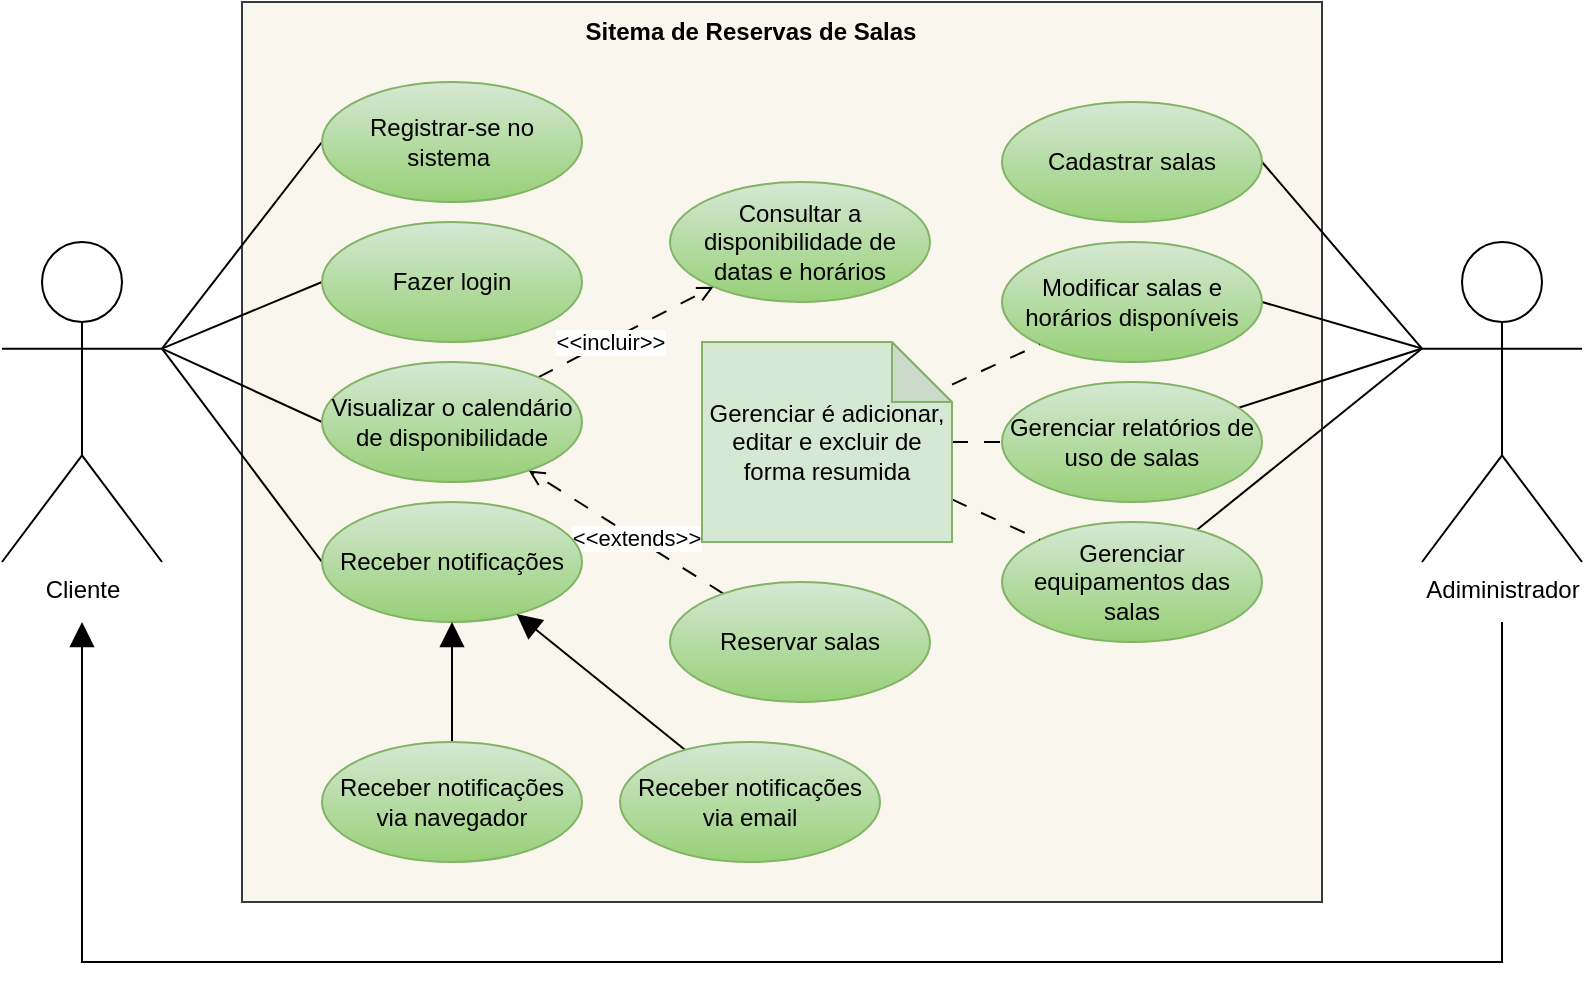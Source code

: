 <mxfile version="25.0.3">
  <diagram name="Página-1" id="jsg99bfADvxzgNsBQDEU">
    <mxGraphModel dx="880" dy="442" grid="1" gridSize="10" guides="1" tooltips="1" connect="1" arrows="1" fold="1" page="1" pageScale="1" pageWidth="827" pageHeight="1169" math="0" shadow="0">
      <root>
        <mxCell id="0" />
        <mxCell id="1" parent="0" />
        <mxCell id="n8CN_Z542qFR7-eQqm3c-1" value="" style="rounded=0;whiteSpace=wrap;html=1;fillColor=#f9f7ed;strokeColor=#36393d;" parent="1" vertex="1">
          <mxGeometry x="160" y="40" width="540" height="450" as="geometry" />
        </mxCell>
        <mxCell id="n8CN_Z542qFR7-eQqm3c-14" style="rounded=0;orthogonalLoop=1;jettySize=auto;html=1;exitX=1;exitY=0.333;exitDx=0;exitDy=0;exitPerimeter=0;entryX=0;entryY=0.5;entryDx=0;entryDy=0;endArrow=none;endFill=0;" parent="1" source="n8CN_Z542qFR7-eQqm3c-2" target="n8CN_Z542qFR7-eQqm3c-4" edge="1">
          <mxGeometry relative="1" as="geometry" />
        </mxCell>
        <mxCell id="n8CN_Z542qFR7-eQqm3c-15" style="rounded=0;orthogonalLoop=1;jettySize=auto;html=1;exitX=1;exitY=0.333;exitDx=0;exitDy=0;exitPerimeter=0;entryX=0;entryY=0.5;entryDx=0;entryDy=0;endArrow=none;endFill=0;" parent="1" source="n8CN_Z542qFR7-eQqm3c-2" target="n8CN_Z542qFR7-eQqm3c-6" edge="1">
          <mxGeometry relative="1" as="geometry" />
        </mxCell>
        <mxCell id="n8CN_Z542qFR7-eQqm3c-17" style="rounded=0;orthogonalLoop=1;jettySize=auto;html=1;exitX=1;exitY=0.333;exitDx=0;exitDy=0;exitPerimeter=0;entryX=0;entryY=0.5;entryDx=0;entryDy=0;endArrow=none;endFill=0;" parent="1" source="n8CN_Z542qFR7-eQqm3c-2" target="n8CN_Z542qFR7-eQqm3c-9" edge="1">
          <mxGeometry relative="1" as="geometry" />
        </mxCell>
        <mxCell id="n8CN_Z542qFR7-eQqm3c-24" style="rounded=0;orthogonalLoop=1;jettySize=auto;html=1;exitX=1;exitY=0.333;exitDx=0;exitDy=0;exitPerimeter=0;entryX=0;entryY=0.5;entryDx=0;entryDy=0;endArrow=none;endFill=0;" parent="1" source="n8CN_Z542qFR7-eQqm3c-2" target="n8CN_Z542qFR7-eQqm3c-23" edge="1">
          <mxGeometry relative="1" as="geometry" />
        </mxCell>
        <mxCell id="n8CN_Z542qFR7-eQqm3c-2" value="Cliente" style="shape=umlActor;verticalLabelPosition=bottom;verticalAlign=top;html=1;" parent="1" vertex="1">
          <mxGeometry x="40" y="160" width="80" height="160" as="geometry" />
        </mxCell>
        <mxCell id="n8CN_Z542qFR7-eQqm3c-18" style="rounded=0;orthogonalLoop=1;jettySize=auto;html=1;exitX=0;exitY=0.333;exitDx=0;exitDy=0;exitPerimeter=0;entryX=1;entryY=0.5;entryDx=0;entryDy=0;endArrow=none;endFill=0;" parent="1" source="n8CN_Z542qFR7-eQqm3c-3" target="n8CN_Z542qFR7-eQqm3c-7" edge="1">
          <mxGeometry relative="1" as="geometry" />
        </mxCell>
        <mxCell id="n8CN_Z542qFR7-eQqm3c-21" style="rounded=0;orthogonalLoop=1;jettySize=auto;html=1;exitX=0;exitY=0.333;exitDx=0;exitDy=0;exitPerimeter=0;entryX=1;entryY=0.5;entryDx=0;entryDy=0;endArrow=none;endFill=0;" parent="1" source="n8CN_Z542qFR7-eQqm3c-3" target="n8CN_Z542qFR7-eQqm3c-19" edge="1">
          <mxGeometry relative="1" as="geometry" />
        </mxCell>
        <mxCell id="n8CN_Z542qFR7-eQqm3c-22" style="rounded=0;orthogonalLoop=1;jettySize=auto;html=1;exitX=0;exitY=0.333;exitDx=0;exitDy=0;exitPerimeter=0;endArrow=none;endFill=0;" parent="1" source="n8CN_Z542qFR7-eQqm3c-3" target="g8V_evqKR_f_bNfAep66-1" edge="1">
          <mxGeometry relative="1" as="geometry">
            <mxPoint x="640" y="250" as="targetPoint" />
          </mxGeometry>
        </mxCell>
        <mxCell id="g8V_evqKR_f_bNfAep66-2" style="edgeStyle=orthogonalEdgeStyle;rounded=0;orthogonalLoop=1;jettySize=auto;html=1;endArrow=block;endFill=1;endSize=10;" edge="1" parent="1">
          <mxGeometry relative="1" as="geometry">
            <mxPoint x="790" y="350" as="sourcePoint" />
            <mxPoint x="80" y="350" as="targetPoint" />
            <Array as="points">
              <mxPoint x="790" y="350" />
              <mxPoint x="790" y="520" />
              <mxPoint x="80" y="520" />
            </Array>
          </mxGeometry>
        </mxCell>
        <mxCell id="g8V_evqKR_f_bNfAep66-4" style="rounded=0;orthogonalLoop=1;jettySize=auto;html=1;exitX=0;exitY=0.333;exitDx=0;exitDy=0;exitPerimeter=0;endArrow=none;endFill=0;" edge="1" parent="1" source="n8CN_Z542qFR7-eQqm3c-3" target="g8V_evqKR_f_bNfAep66-3">
          <mxGeometry relative="1" as="geometry" />
        </mxCell>
        <mxCell id="n8CN_Z542qFR7-eQqm3c-3" value="Adiministrador" style="shape=umlActor;verticalLabelPosition=bottom;verticalAlign=top;html=1;" parent="1" vertex="1">
          <mxGeometry x="750" y="160" width="80" height="160" as="geometry" />
        </mxCell>
        <mxCell id="n8CN_Z542qFR7-eQqm3c-4" value="Registrar-se no sistema&amp;nbsp;" style="ellipse;whiteSpace=wrap;html=1;fillColor=#d5e8d4;gradientColor=#97d077;strokeColor=#82b366;" parent="1" vertex="1">
          <mxGeometry x="200" y="80" width="130" height="60" as="geometry" />
        </mxCell>
        <mxCell id="n8CN_Z542qFR7-eQqm3c-5" value="Sitema de Reservas de Salas" style="text;html=1;align=center;verticalAlign=middle;resizable=0;points=[];autosize=1;strokeColor=none;fillColor=none;fontStyle=1" parent="1" vertex="1">
          <mxGeometry x="324" y="40" width="180" height="30" as="geometry" />
        </mxCell>
        <mxCell id="n8CN_Z542qFR7-eQqm3c-6" value="Fazer login" style="ellipse;whiteSpace=wrap;html=1;fillColor=#d5e8d4;gradientColor=#97d077;strokeColor=#82b366;" parent="1" vertex="1">
          <mxGeometry x="200" y="150" width="130" height="60" as="geometry" />
        </mxCell>
        <mxCell id="n8CN_Z542qFR7-eQqm3c-7" value="Cadastrar salas" style="ellipse;whiteSpace=wrap;html=1;fillColor=#d5e8d4;gradientColor=#97d077;strokeColor=#82b366;" parent="1" vertex="1">
          <mxGeometry x="540" y="90" width="130" height="60" as="geometry" />
        </mxCell>
        <mxCell id="n8CN_Z542qFR7-eQqm3c-32" style="rounded=0;orthogonalLoop=1;jettySize=auto;html=1;endArrow=open;endFill=0;dashed=1;dashPattern=8 8;" parent="1" source="n8CN_Z542qFR7-eQqm3c-8" target="n8CN_Z542qFR7-eQqm3c-9" edge="1">
          <mxGeometry relative="1" as="geometry" />
        </mxCell>
        <mxCell id="n8CN_Z542qFR7-eQqm3c-33" value="&amp;lt;&amp;lt;extends&amp;gt;&amp;gt;" style="edgeLabel;html=1;align=center;verticalAlign=middle;resizable=0;points=[];" parent="n8CN_Z542qFR7-eQqm3c-32" vertex="1" connectable="0">
          <mxGeometry x="-0.088" relative="1" as="geometry">
            <mxPoint as="offset" />
          </mxGeometry>
        </mxCell>
        <mxCell id="n8CN_Z542qFR7-eQqm3c-8" value="Reservar salas" style="ellipse;whiteSpace=wrap;html=1;fillColor=#d5e8d4;gradientColor=#97d077;strokeColor=#82b366;" parent="1" vertex="1">
          <mxGeometry x="374" y="330" width="130" height="60" as="geometry" />
        </mxCell>
        <mxCell id="n8CN_Z542qFR7-eQqm3c-30" style="rounded=0;orthogonalLoop=1;jettySize=auto;html=1;dashed=1;dashPattern=8 8;endArrow=open;endFill=0;" parent="1" source="n8CN_Z542qFR7-eQqm3c-9" target="n8CN_Z542qFR7-eQqm3c-10" edge="1">
          <mxGeometry relative="1" as="geometry" />
        </mxCell>
        <mxCell id="n8CN_Z542qFR7-eQqm3c-31" value="&amp;lt;&amp;lt;incluir&amp;gt;&amp;gt;" style="edgeLabel;html=1;align=center;verticalAlign=middle;resizable=0;points=[];" parent="n8CN_Z542qFR7-eQqm3c-30" vertex="1" connectable="0">
          <mxGeometry x="-0.17" y="-1" relative="1" as="geometry">
            <mxPoint x="-1" as="offset" />
          </mxGeometry>
        </mxCell>
        <mxCell id="n8CN_Z542qFR7-eQqm3c-9" value="Visualizar o calendário de disponibilidade" style="ellipse;whiteSpace=wrap;html=1;fillColor=#d5e8d4;gradientColor=#97d077;strokeColor=#82b366;" parent="1" vertex="1">
          <mxGeometry x="200" y="220" width="130" height="60" as="geometry" />
        </mxCell>
        <mxCell id="n8CN_Z542qFR7-eQqm3c-10" value="Consultar a disponibilidade de datas e horários" style="ellipse;whiteSpace=wrap;html=1;fillColor=#d5e8d4;gradientColor=#97d077;strokeColor=#82b366;" parent="1" vertex="1">
          <mxGeometry x="374" y="130" width="130" height="60" as="geometry" />
        </mxCell>
        <mxCell id="n8CN_Z542qFR7-eQqm3c-19" value="Modificar salas e horários disponíveis" style="ellipse;whiteSpace=wrap;html=1;fillColor=#d5e8d4;gradientColor=#97d077;strokeColor=#82b366;" parent="1" vertex="1">
          <mxGeometry x="540" y="160" width="130" height="60" as="geometry" />
        </mxCell>
        <mxCell id="n8CN_Z542qFR7-eQqm3c-23" value="Receber notificações" style="ellipse;whiteSpace=wrap;html=1;fillColor=#d5e8d4;gradientColor=#97d077;strokeColor=#82b366;" parent="1" vertex="1">
          <mxGeometry x="200" y="290" width="130" height="60" as="geometry" />
        </mxCell>
        <mxCell id="n8CN_Z542qFR7-eQqm3c-28" style="rounded=0;orthogonalLoop=1;jettySize=auto;html=1;endArrow=block;endFill=1;endSize=10;" parent="1" source="n8CN_Z542qFR7-eQqm3c-26" target="n8CN_Z542qFR7-eQqm3c-23" edge="1">
          <mxGeometry relative="1" as="geometry" />
        </mxCell>
        <mxCell id="n8CN_Z542qFR7-eQqm3c-26" value="Receber notificações via email" style="ellipse;whiteSpace=wrap;html=1;fillColor=#d5e8d4;gradientColor=#97d077;strokeColor=#82b366;" parent="1" vertex="1">
          <mxGeometry x="349" y="410" width="130" height="60" as="geometry" />
        </mxCell>
        <mxCell id="n8CN_Z542qFR7-eQqm3c-29" style="rounded=0;orthogonalLoop=1;jettySize=auto;html=1;endArrow=block;endFill=1;endSize=10;" parent="1" source="n8CN_Z542qFR7-eQqm3c-27" target="n8CN_Z542qFR7-eQqm3c-23" edge="1">
          <mxGeometry relative="1" as="geometry" />
        </mxCell>
        <mxCell id="n8CN_Z542qFR7-eQqm3c-27" value="Receber notificações via navegador" style="ellipse;whiteSpace=wrap;html=1;fillColor=#d5e8d4;gradientColor=#97d077;strokeColor=#82b366;" parent="1" vertex="1">
          <mxGeometry x="200" y="410" width="130" height="60" as="geometry" />
        </mxCell>
        <mxCell id="g8V_evqKR_f_bNfAep66-1" value="Gerenciar relatórios de uso de salas" style="ellipse;whiteSpace=wrap;html=1;fillColor=#d5e8d4;gradientColor=#97d077;strokeColor=#82b366;" vertex="1" parent="1">
          <mxGeometry x="540" y="230" width="130" height="60" as="geometry" />
        </mxCell>
        <mxCell id="g8V_evqKR_f_bNfAep66-3" value="Gerenciar equipamentos das salas" style="ellipse;whiteSpace=wrap;html=1;fillColor=#d5e8d4;gradientColor=#97d077;strokeColor=#82b366;" vertex="1" parent="1">
          <mxGeometry x="540" y="300" width="130" height="60" as="geometry" />
        </mxCell>
        <mxCell id="g8V_evqKR_f_bNfAep66-6" style="rounded=0;orthogonalLoop=1;jettySize=auto;html=1;endArrow=none;endFill=0;dashed=1;dashPattern=8 8;" edge="1" parent="1" source="g8V_evqKR_f_bNfAep66-5" target="g8V_evqKR_f_bNfAep66-3">
          <mxGeometry relative="1" as="geometry" />
        </mxCell>
        <mxCell id="g8V_evqKR_f_bNfAep66-7" style="rounded=0;orthogonalLoop=1;jettySize=auto;html=1;dashed=1;dashPattern=8 8;endArrow=none;endFill=0;" edge="1" parent="1" source="g8V_evqKR_f_bNfAep66-5" target="g8V_evqKR_f_bNfAep66-1">
          <mxGeometry relative="1" as="geometry" />
        </mxCell>
        <mxCell id="g8V_evqKR_f_bNfAep66-8" style="rounded=0;orthogonalLoop=1;jettySize=auto;html=1;endArrow=none;endFill=0;dashed=1;dashPattern=8 8;" edge="1" parent="1" source="g8V_evqKR_f_bNfAep66-5" target="n8CN_Z542qFR7-eQqm3c-19">
          <mxGeometry relative="1" as="geometry" />
        </mxCell>
        <mxCell id="g8V_evqKR_f_bNfAep66-5" value="Gerenciar é adicionar, editar e excluir de forma resumida" style="shape=note;whiteSpace=wrap;html=1;backgroundOutline=1;darkOpacity=0.05;fillColor=#d5e8d4;strokeColor=#82b366;" vertex="1" parent="1">
          <mxGeometry x="390" y="210" width="125" height="100" as="geometry" />
        </mxCell>
      </root>
    </mxGraphModel>
  </diagram>
</mxfile>
